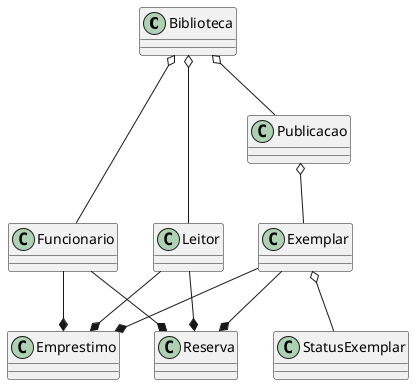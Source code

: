 @startuml Biblioteca
Class Biblioteca{

}
Class Leitor{

} 
Class Funcionario{

}
Class Publicacao{

}
Class Exemplar{

}
Class Reserva{

}
Class Emprestimo{

}
Class StatusExemplar{

}
Biblioteca o-- Publicacao
Biblioteca o-- Funcionario
Biblioteca o-- Leitor
Publicacao o-- Exemplar
Funcionario --* Reserva
Funcionario --* Emprestimo
Leitor --* Reserva
Leitor --* Emprestimo
Exemplar --* Emprestimo
Exemplar --* Reserva
Exemplar o-- StatusExemplar

@enduml